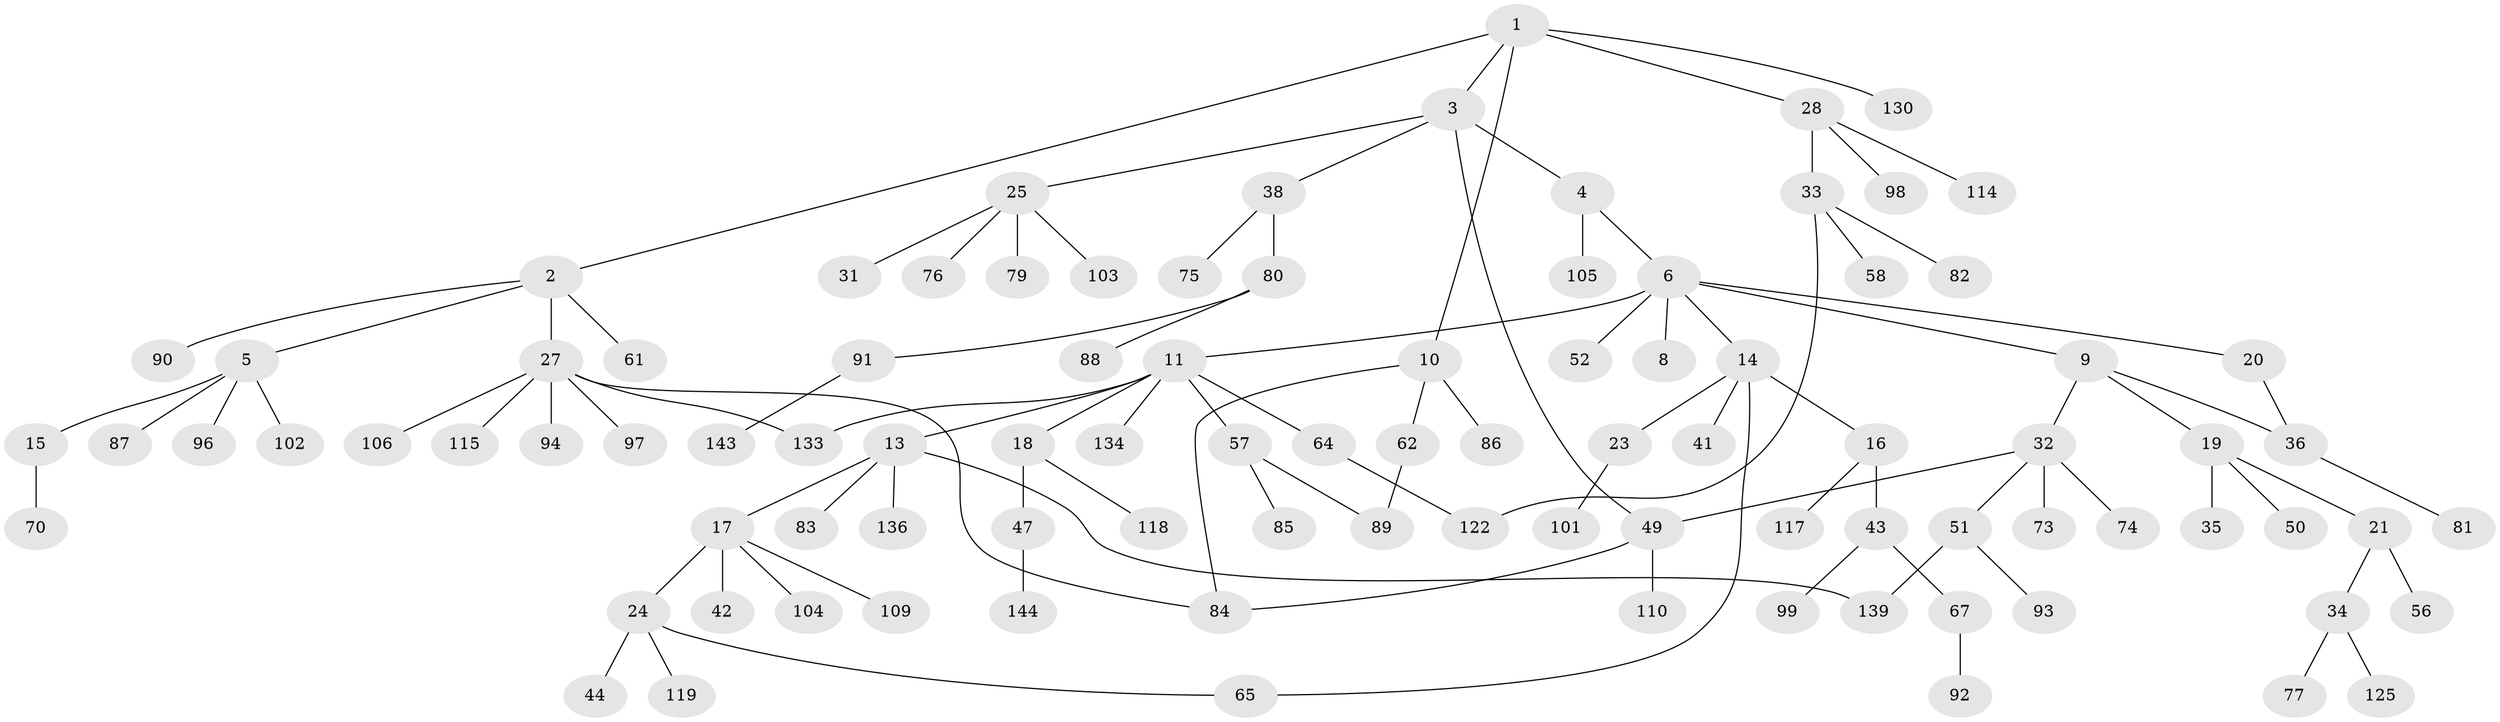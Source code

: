 // original degree distribution, {5: 0.04861111111111111, 3: 0.10416666666666667, 4: 0.08333333333333333, 2: 0.2847222222222222, 6: 0.034722222222222224, 1: 0.4444444444444444}
// Generated by graph-tools (version 1.1) at 2025/41/03/06/25 10:41:26]
// undirected, 96 vertices, 104 edges
graph export_dot {
graph [start="1"]
  node [color=gray90,style=filled];
  1 [super="+46"];
  2 [super="+22"];
  3 [super="+54"];
  4;
  5 [super="+29"];
  6 [super="+7"];
  8 [super="+12"];
  9 [super="+39"];
  10;
  11 [super="+60"];
  13 [super="+142"];
  14 [super="+68"];
  15 [super="+40"];
  16 [super="+66"];
  17 [super="+37"];
  18 [super="+48"];
  19;
  20;
  21;
  23 [super="+26"];
  24 [super="+45"];
  25 [super="+127"];
  27 [super="+78"];
  28 [super="+30"];
  31 [super="+53"];
  32 [super="+129"];
  33 [super="+55"];
  34 [super="+63"];
  35;
  36 [super="+126"];
  38 [super="+69"];
  41;
  42 [super="+116"];
  43 [super="+107"];
  44;
  47 [super="+108"];
  49;
  50 [super="+113"];
  51 [super="+120"];
  52;
  56 [super="+59"];
  57 [super="+71"];
  58;
  61;
  62;
  64 [super="+72"];
  65 [super="+121"];
  67;
  70;
  73;
  74 [super="+95"];
  75 [super="+112"];
  76;
  77 [super="+140"];
  79;
  80 [super="+141"];
  81;
  82;
  83;
  84 [super="+128"];
  85 [super="+111"];
  86;
  87;
  88;
  89 [super="+100"];
  90;
  91;
  92 [super="+132"];
  93;
  94;
  96;
  97;
  98 [super="+135"];
  99;
  101 [super="+131"];
  102;
  103;
  104;
  105 [super="+124"];
  106;
  109;
  110;
  114 [super="+137"];
  115;
  117;
  118;
  119;
  122 [super="+123"];
  125 [super="+138"];
  130;
  133;
  134;
  136;
  139;
  143;
  144;
  1 -- 2;
  1 -- 3;
  1 -- 10;
  1 -- 28;
  1 -- 130;
  2 -- 5;
  2 -- 27;
  2 -- 90;
  2 -- 61;
  3 -- 4;
  3 -- 25;
  3 -- 38;
  3 -- 49;
  4 -- 6;
  4 -- 105;
  5 -- 15;
  5 -- 96;
  5 -- 102;
  5 -- 87;
  6 -- 8;
  6 -- 20;
  6 -- 52;
  6 -- 9;
  6 -- 11;
  6 -- 14;
  9 -- 19;
  9 -- 32;
  9 -- 36;
  10 -- 62;
  10 -- 86;
  10 -- 84;
  11 -- 13;
  11 -- 18;
  11 -- 57;
  11 -- 64;
  11 -- 133;
  11 -- 134;
  13 -- 17;
  13 -- 83;
  13 -- 136;
  13 -- 139;
  14 -- 16;
  14 -- 23;
  14 -- 41;
  14 -- 65;
  15 -- 70;
  16 -- 43;
  16 -- 117;
  17 -- 24;
  17 -- 109;
  17 -- 104;
  17 -- 42;
  18 -- 47;
  18 -- 118;
  19 -- 21;
  19 -- 35;
  19 -- 50;
  20 -- 36;
  21 -- 34;
  21 -- 56;
  23 -- 101;
  24 -- 44;
  24 -- 65;
  24 -- 119;
  25 -- 31;
  25 -- 76;
  25 -- 79;
  25 -- 103;
  27 -- 94;
  27 -- 106;
  27 -- 115;
  27 -- 97;
  27 -- 133;
  27 -- 84;
  28 -- 33;
  28 -- 98;
  28 -- 114;
  32 -- 49;
  32 -- 51;
  32 -- 73;
  32 -- 74;
  33 -- 58;
  33 -- 82;
  33 -- 122;
  34 -- 77;
  34 -- 125;
  36 -- 81;
  38 -- 75;
  38 -- 80;
  43 -- 67;
  43 -- 99;
  47 -- 144;
  49 -- 84;
  49 -- 110;
  51 -- 93;
  51 -- 139;
  57 -- 85;
  57 -- 89;
  62 -- 89;
  64 -- 122;
  67 -- 92;
  80 -- 88;
  80 -- 91;
  91 -- 143;
}
